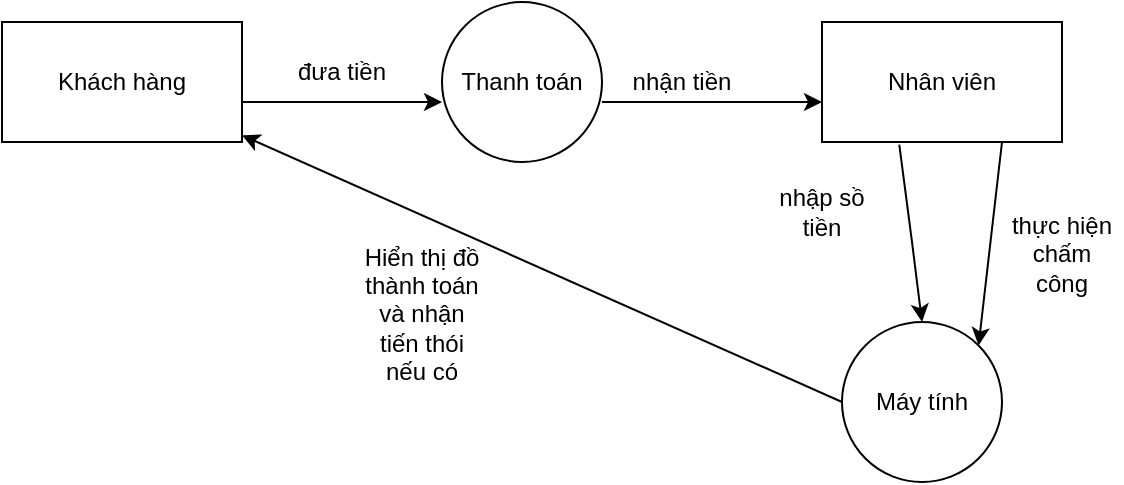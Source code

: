 <mxfile version="20.7.4" type="github">
  <diagram id="kJjWGhN-zWkCBDKJ8oZV" name="Trang-1">
    <mxGraphModel dx="794" dy="430" grid="1" gridSize="10" guides="1" tooltips="1" connect="1" arrows="1" fold="1" page="1" pageScale="1" pageWidth="827" pageHeight="1169" math="0" shadow="0">
      <root>
        <mxCell id="0" />
        <mxCell id="1" parent="0" />
        <mxCell id="1oRTNxpjCDsTUzrXJcha-1" value="Thanh toán" style="ellipse;whiteSpace=wrap;html=1;aspect=fixed;" vertex="1" parent="1">
          <mxGeometry x="380" y="190" width="80" height="80" as="geometry" />
        </mxCell>
        <mxCell id="1oRTNxpjCDsTUzrXJcha-2" value="Khách hàng" style="rounded=0;whiteSpace=wrap;html=1;" vertex="1" parent="1">
          <mxGeometry x="160" y="200" width="120" height="60" as="geometry" />
        </mxCell>
        <mxCell id="1oRTNxpjCDsTUzrXJcha-3" value="Nhân viên" style="rounded=0;whiteSpace=wrap;html=1;" vertex="1" parent="1">
          <mxGeometry x="570" y="200" width="120" height="60" as="geometry" />
        </mxCell>
        <mxCell id="1oRTNxpjCDsTUzrXJcha-5" value="" style="endArrow=classic;html=1;rounded=0;entryX=0;entryY=0.625;entryDx=0;entryDy=0;entryPerimeter=0;" edge="1" parent="1" target="1oRTNxpjCDsTUzrXJcha-1">
          <mxGeometry width="50" height="50" relative="1" as="geometry">
            <mxPoint x="280" y="240" as="sourcePoint" />
            <mxPoint x="430" y="200" as="targetPoint" />
          </mxGeometry>
        </mxCell>
        <mxCell id="1oRTNxpjCDsTUzrXJcha-7" value="đưa tiền" style="text;html=1;strokeColor=none;fillColor=none;align=center;verticalAlign=middle;whiteSpace=wrap;rounded=0;" vertex="1" parent="1">
          <mxGeometry x="300" y="210" width="60" height="30" as="geometry" />
        </mxCell>
        <mxCell id="1oRTNxpjCDsTUzrXJcha-8" value="" style="endArrow=classic;html=1;rounded=0;" edge="1" parent="1">
          <mxGeometry width="50" height="50" relative="1" as="geometry">
            <mxPoint x="460" y="240" as="sourcePoint" />
            <mxPoint x="570" y="240" as="targetPoint" />
          </mxGeometry>
        </mxCell>
        <mxCell id="1oRTNxpjCDsTUzrXJcha-9" value="nhận tiền" style="text;html=1;strokeColor=none;fillColor=none;align=center;verticalAlign=middle;whiteSpace=wrap;rounded=0;" vertex="1" parent="1">
          <mxGeometry x="470" y="215" width="60" height="30" as="geometry" />
        </mxCell>
        <mxCell id="1oRTNxpjCDsTUzrXJcha-11" value="Máy tính" style="ellipse;whiteSpace=wrap;html=1;aspect=fixed;" vertex="1" parent="1">
          <mxGeometry x="580" y="350" width="80" height="80" as="geometry" />
        </mxCell>
        <mxCell id="1oRTNxpjCDsTUzrXJcha-13" value="" style="endArrow=classic;html=1;rounded=0;entryX=0.5;entryY=0;entryDx=0;entryDy=0;exitX=0.322;exitY=1.022;exitDx=0;exitDy=0;exitPerimeter=0;" edge="1" parent="1" source="1oRTNxpjCDsTUzrXJcha-3" target="1oRTNxpjCDsTUzrXJcha-11">
          <mxGeometry x="-0.737" y="5" width="50" height="50" relative="1" as="geometry">
            <mxPoint x="630" y="270" as="sourcePoint" />
            <mxPoint x="645" y="270" as="targetPoint" />
            <Array as="points">
              <mxPoint x="615" y="310" />
            </Array>
            <mxPoint as="offset" />
          </mxGeometry>
        </mxCell>
        <mxCell id="1oRTNxpjCDsTUzrXJcha-14" value="nhập sồ tiền" style="text;html=1;strokeColor=none;fillColor=none;align=center;verticalAlign=middle;whiteSpace=wrap;rounded=0;" vertex="1" parent="1">
          <mxGeometry x="540" y="280" width="60" height="30" as="geometry" />
        </mxCell>
        <mxCell id="1oRTNxpjCDsTUzrXJcha-15" value="" style="endArrow=classic;html=1;rounded=0;exitX=0;exitY=0.5;exitDx=0;exitDy=0;" edge="1" parent="1" source="1oRTNxpjCDsTUzrXJcha-11" target="1oRTNxpjCDsTUzrXJcha-2">
          <mxGeometry width="50" height="50" relative="1" as="geometry">
            <mxPoint x="480" y="415" as="sourcePoint" />
            <mxPoint x="470" y="390" as="targetPoint" />
          </mxGeometry>
        </mxCell>
        <mxCell id="1oRTNxpjCDsTUzrXJcha-16" value="Hiển thị đồ thành toán và nhận tiến thói nếu có" style="text;html=1;strokeColor=none;fillColor=none;align=center;verticalAlign=middle;whiteSpace=wrap;rounded=0;" vertex="1" parent="1">
          <mxGeometry x="340" y="331" width="60" height="30" as="geometry" />
        </mxCell>
        <mxCell id="1oRTNxpjCDsTUzrXJcha-18" value="" style="endArrow=classic;html=1;rounded=0;exitX=0.75;exitY=1;exitDx=0;exitDy=0;entryX=1;entryY=0;entryDx=0;entryDy=0;" edge="1" parent="1" source="1oRTNxpjCDsTUzrXJcha-3" target="1oRTNxpjCDsTUzrXJcha-11">
          <mxGeometry width="50" height="50" relative="1" as="geometry">
            <mxPoint x="680" y="320" as="sourcePoint" />
            <mxPoint x="730" y="270" as="targetPoint" />
          </mxGeometry>
        </mxCell>
        <mxCell id="1oRTNxpjCDsTUzrXJcha-19" value="thực hiện chấm công" style="text;html=1;strokeColor=none;fillColor=none;align=center;verticalAlign=middle;whiteSpace=wrap;rounded=0;" vertex="1" parent="1">
          <mxGeometry x="660" y="301" width="60" height="30" as="geometry" />
        </mxCell>
      </root>
    </mxGraphModel>
  </diagram>
</mxfile>
